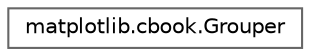 digraph "Graphical Class Hierarchy"
{
 // LATEX_PDF_SIZE
  bgcolor="transparent";
  edge [fontname=Helvetica,fontsize=10,labelfontname=Helvetica,labelfontsize=10];
  node [fontname=Helvetica,fontsize=10,shape=box,height=0.2,width=0.4];
  rankdir="LR";
  Node0 [id="Node000000",label="matplotlib.cbook.Grouper",height=0.2,width=0.4,color="grey40", fillcolor="white", style="filled",URL="$d1/d69/classmatplotlib_1_1cbook_1_1Grouper.html",tooltip=" "];
}
